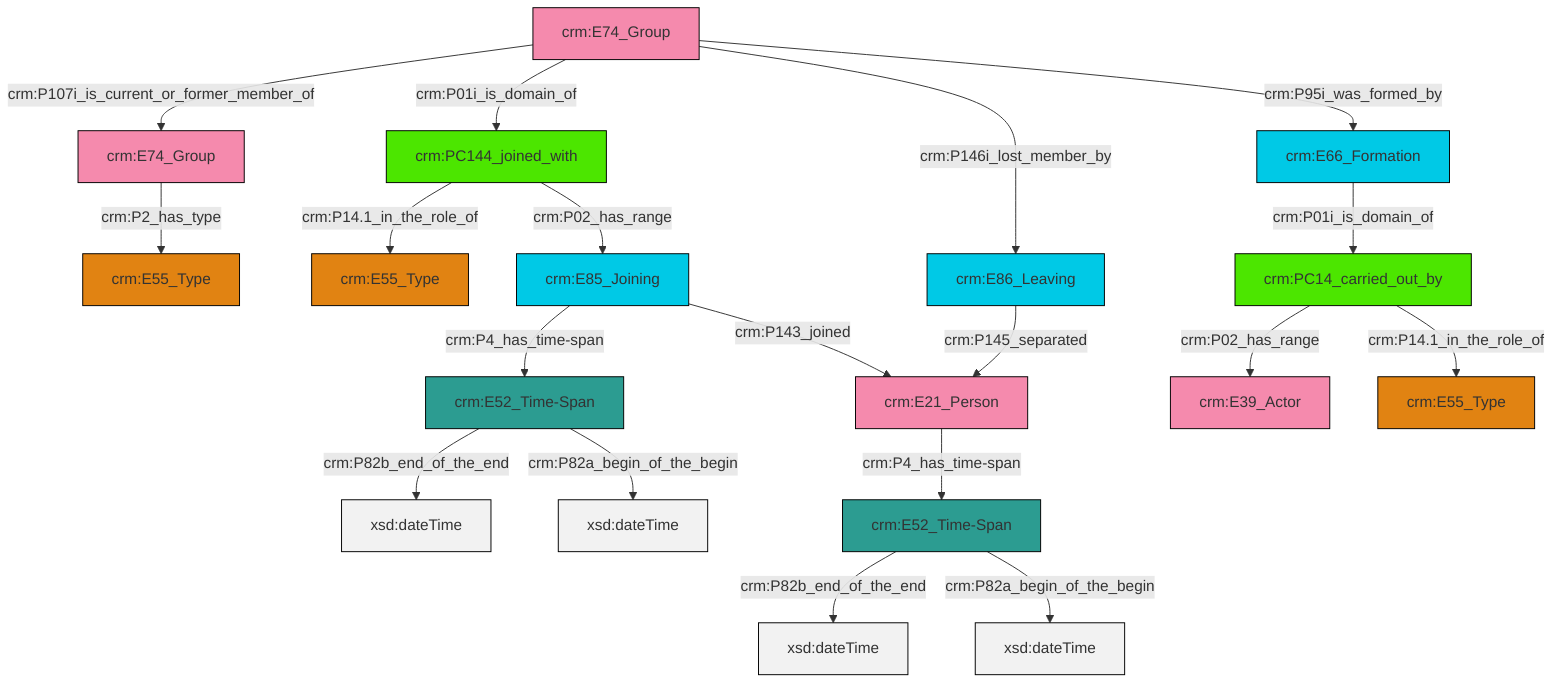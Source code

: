 graph TD
classDef Literal fill:#f2f2f2,stroke:#000000;
classDef CRM_Entity fill:#FFFFFF,stroke:#000000;
classDef Temporal_Entity fill:#00C9E6, stroke:#000000;
classDef Type fill:#E18312, stroke:#000000;
classDef Time-Span fill:#2C9C91, stroke:#000000;
classDef Appellation fill:#FFEB7F, stroke:#000000;
classDef Place fill:#008836, stroke:#000000;
classDef Persistent_Item fill:#B266B2, stroke:#000000;
classDef Conceptual_Object fill:#FFD700, stroke:#000000;
classDef Physical_Thing fill:#D2B48C, stroke:#000000;
classDef Actor fill:#f58aad, stroke:#000000;
classDef PC_Classes fill:#4ce600, stroke:#000000;
classDef Multi fill:#cccccc,stroke:#000000;

0["crm:E74_Group"]:::Actor -->|crm:P107i_is_current_or_former_member_of| 1["crm:E74_Group"]:::Actor
0["crm:E74_Group"]:::Actor -->|crm:P01i_is_domain_of| 2["crm:PC144_joined_with"]:::PC_Classes
3["crm:E66_Formation"]:::Temporal_Entity -->|crm:P01i_is_domain_of| 4["crm:PC14_carried_out_by"]:::PC_Classes
7["crm:E85_Joining"]:::Temporal_Entity -->|crm:P4_has_time-span| 8["crm:E52_Time-Span"]:::Time-Span
4["crm:PC14_carried_out_by"]:::PC_Classes -->|crm:P02_has_range| 11["crm:E39_Actor"]:::Actor
12["crm:E86_Leaving"]:::Temporal_Entity -->|crm:P145_separated| 13["crm:E21_Person"]:::Actor
0["crm:E74_Group"]:::Actor -->|crm:P146i_lost_member_by| 12["crm:E86_Leaving"]:::Temporal_Entity
8["crm:E52_Time-Span"]:::Time-Span -->|crm:P82b_end_of_the_end| 16[xsd:dateTime]:::Literal
2["crm:PC144_joined_with"]:::PC_Classes -->|crm:P14.1_in_the_role_of| 5["crm:E55_Type"]:::Type
1["crm:E74_Group"]:::Actor -->|crm:P2_has_type| 9["crm:E55_Type"]:::Type
14["crm:E52_Time-Span"]:::Time-Span -->|crm:P82b_end_of_the_end| 21[xsd:dateTime]:::Literal
8["crm:E52_Time-Span"]:::Time-Span -->|crm:P82a_begin_of_the_begin| 24[xsd:dateTime]:::Literal
4["crm:PC14_carried_out_by"]:::PC_Classes -->|crm:P14.1_in_the_role_of| 25["crm:E55_Type"]:::Type
0["crm:E74_Group"]:::Actor -->|crm:P95i_was_formed_by| 3["crm:E66_Formation"]:::Temporal_Entity
2["crm:PC144_joined_with"]:::PC_Classes -->|crm:P02_has_range| 7["crm:E85_Joining"]:::Temporal_Entity
13["crm:E21_Person"]:::Actor -->|crm:P4_has_time-span| 14["crm:E52_Time-Span"]:::Time-Span
7["crm:E85_Joining"]:::Temporal_Entity -->|crm:P143_joined| 13["crm:E21_Person"]:::Actor
14["crm:E52_Time-Span"]:::Time-Span -->|crm:P82a_begin_of_the_begin| 29[xsd:dateTime]:::Literal